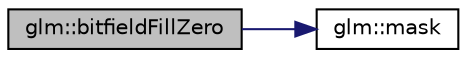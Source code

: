 digraph "glm::bitfieldFillZero"
{
 // LATEX_PDF_SIZE
  edge [fontname="Helvetica",fontsize="10",labelfontname="Helvetica",labelfontsize="10"];
  node [fontname="Helvetica",fontsize="10",shape=record];
  rankdir="LR";
  Node1 [label="glm::bitfieldFillZero",height=0.2,width=0.4,color="black", fillcolor="grey75", style="filled", fontcolor="black",tooltip=" "];
  Node1 -> Node2 [color="midnightblue",fontsize="10",style="solid",fontname="Helvetica"];
  Node2 [label="glm::mask",height=0.2,width=0.4,color="black", fillcolor="white", style="filled",URL="$group__gtc__bitfield.html#gad7eba518a0b71662114571ee76939f8a",tooltip=" "];
}
